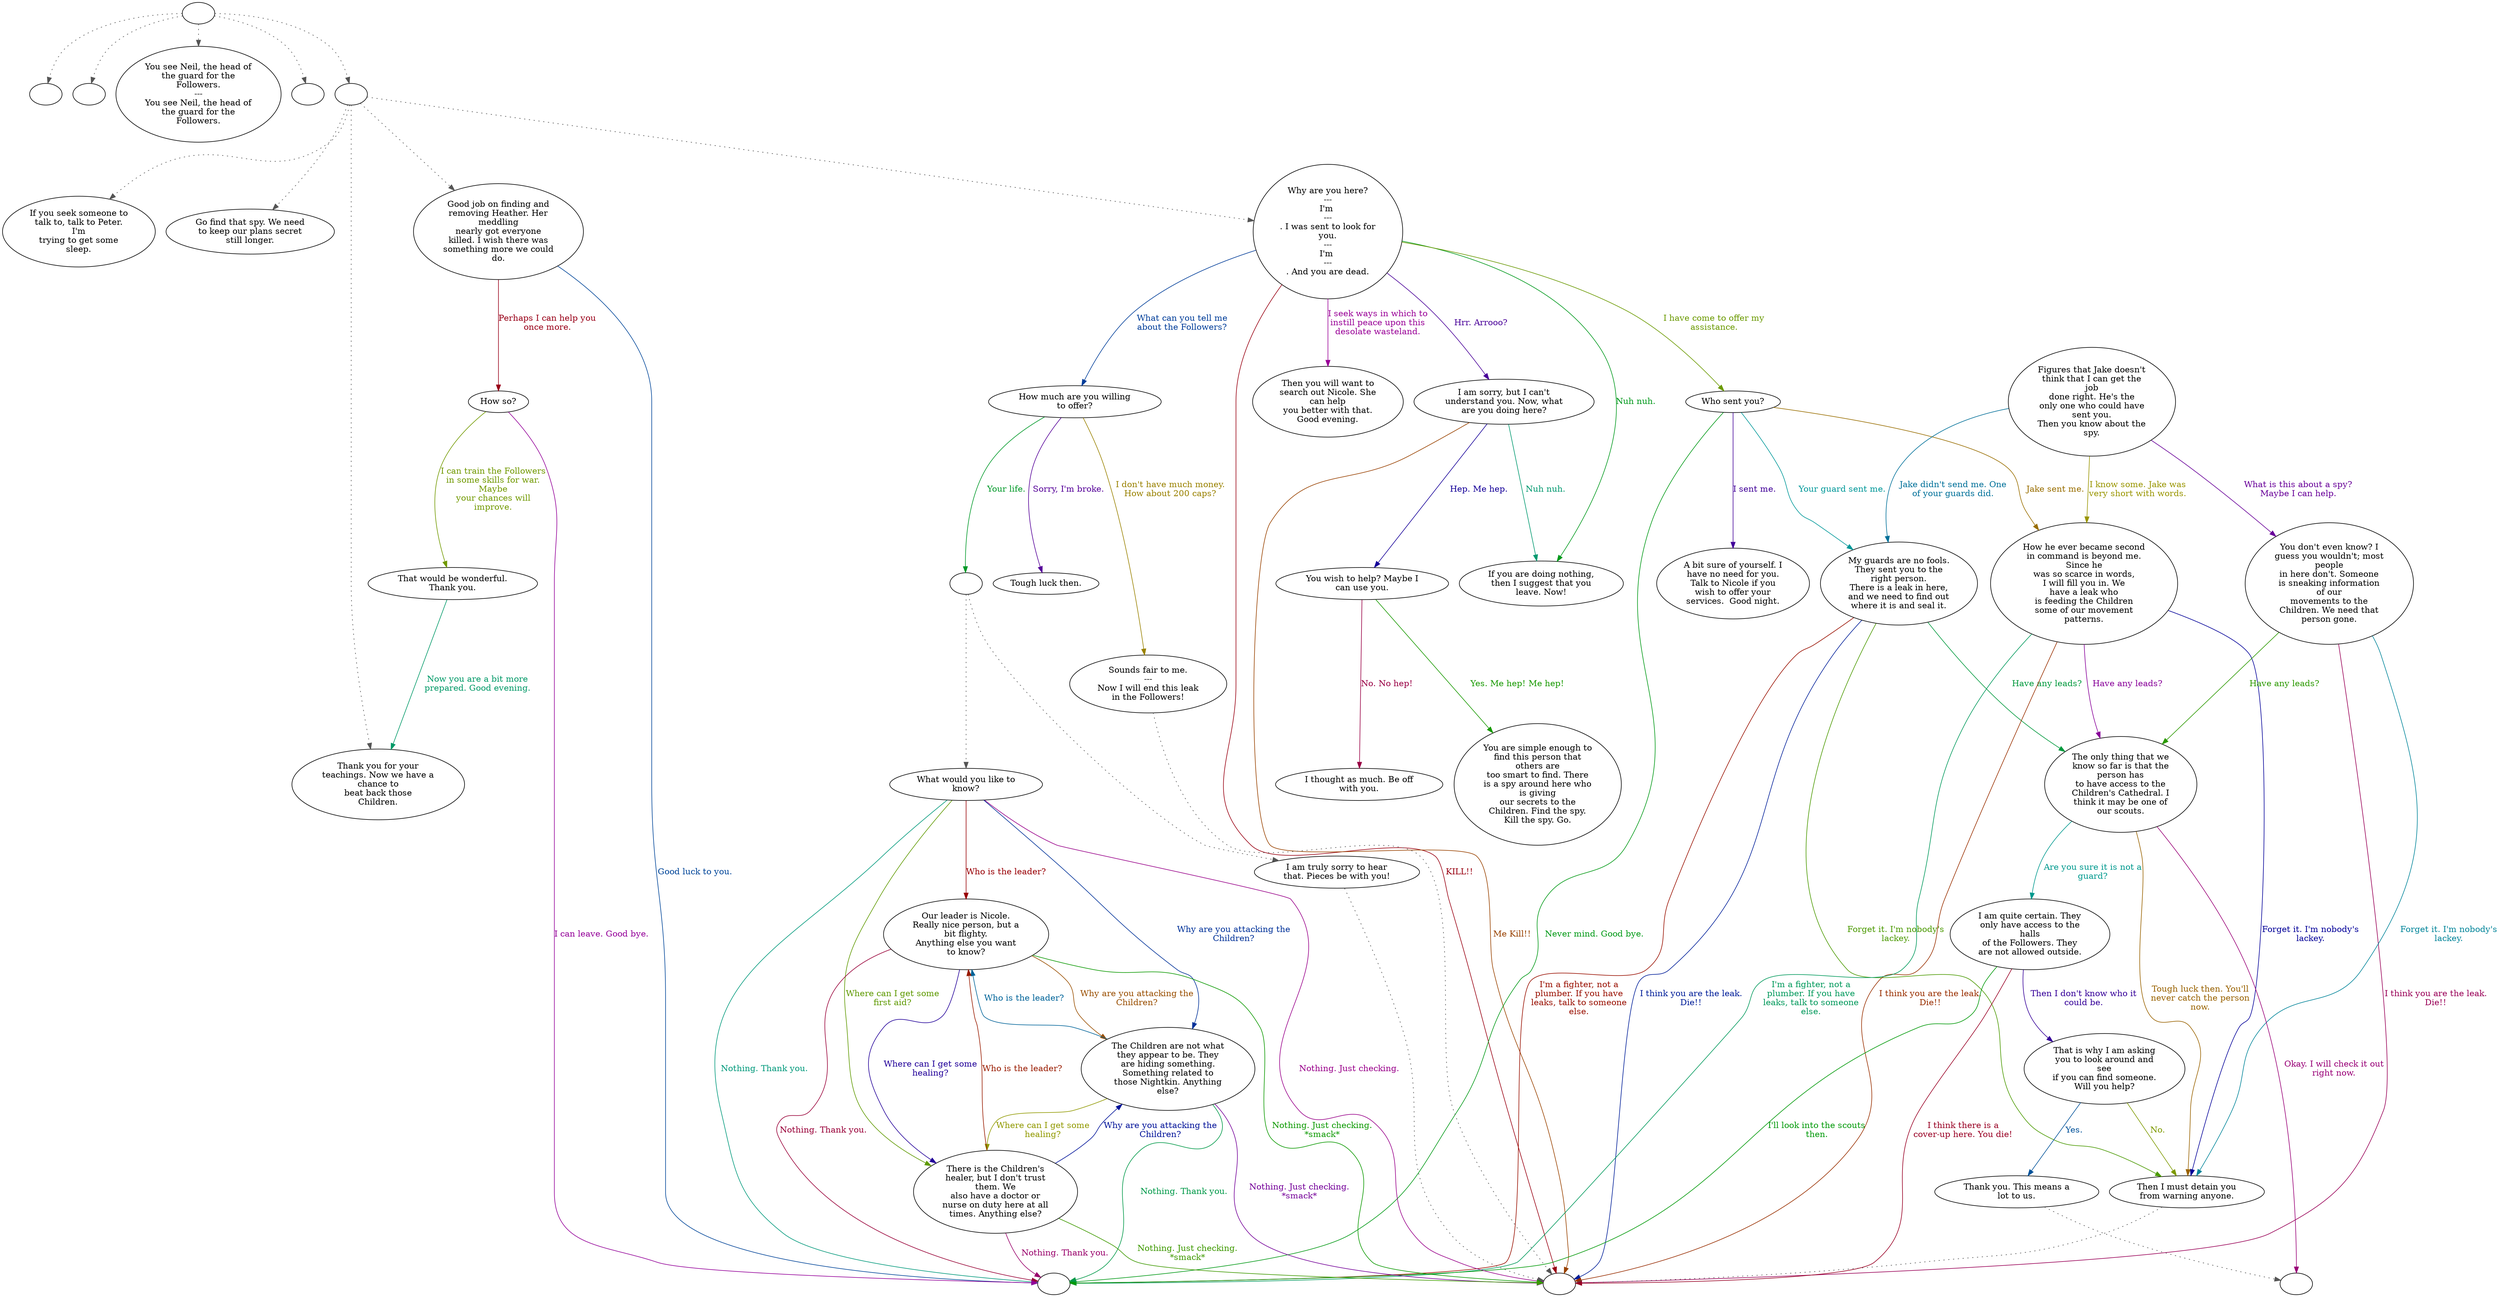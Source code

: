 digraph NEIL {
  "start" [style=filled       fillcolor="#FFFFFF"       color="#000000"]
  "start" -> "critter_p_proc" [style=dotted color="#555555"]
  "start" -> "destroy_p_proc" [style=dotted color="#555555"]
  "start" -> "look_at_p_proc" [style=dotted color="#555555"]
  "start" -> "pickup_p_proc" [style=dotted color="#555555"]
  "start" -> "talk_p_proc" [style=dotted color="#555555"]
  "start" [label=""]
  "critter_p_proc" [style=filled       fillcolor="#FFFFFF"       color="#000000"]
  "critter_p_proc" [label=""]
  "destroy_p_proc" [style=filled       fillcolor="#FFFFFF"       color="#000000"]
  "destroy_p_proc" [label=""]
  "look_at_p_proc" [style=filled       fillcolor="#FFFFFF"       color="#000000"]
  "look_at_p_proc" [label="You see Neil, the head of\nthe guard for the\nFollowers.\n---\nYou see Neil, the head of\nthe guard for the\nFollowers."]
  "pickup_p_proc" [style=filled       fillcolor="#FFFFFF"       color="#000000"]
  "pickup_p_proc" [label=""]
  "talk_p_proc" [style=filled       fillcolor="#FFFFFF"       color="#000000"]
  "talk_p_proc" -> "Neil00" [style=dotted color="#555555"]
  "talk_p_proc" -> "Neil27" [style=dotted color="#555555"]
  "talk_p_proc" -> "Neil28" [style=dotted color="#555555"]
  "talk_p_proc" -> "Neil31" [style=dotted color="#555555"]
  "talk_p_proc" -> "Neil01" [style=dotted color="#555555"]
  "talk_p_proc" [label=""]
  "Neil00" [style=filled       fillcolor="#FFFFFF"       color="#000000"]
  "Neil00" [label="If you seek someone to\ntalk to, talk to Peter.\nI'm\ntrying to get some\nsleep."]
  "Neil01" [style=filled       fillcolor="#FFFFFF"       color="#000000"]
  "Neil01" [label="Why are you here?\n---\nI'm \n---\n. I was sent to look for\nyou.\n---\nI'm \n---\n. And you are dead."]
  "Neil01" -> "Neil02" [label="Hrr. Arrooo?" color="#490099" fontcolor="#490099"]
  "Neil01" -> "Neil03" [label="Nuh nuh." color="#00991C" fontcolor="#00991C"]
  "Neil01" -> "NeilCombat" [label="KILL!!" color="#990011" fontcolor="#990011"]
  "Neil01" -> "Neil16" [label="What can you tell me\nabout the Followers?" color="#003D99" fontcolor="#003D99"]
  "Neil01" -> "Neil24" [label="I have come to offer my\nassistance." color="#6A9900" fontcolor="#6A9900"]
  "Neil01" -> "Neil26" [label="I seek ways in which to\ninstill peace upon this\ndesolate wasteland." color="#990097" fontcolor="#990097"]
  "Neil02" [style=filled       fillcolor="#FFFFFF"       color="#000000"]
  "Neil02" [label="I am sorry, but I can't\nunderstand you. Now, what\nare you doing here?"]
  "Neil02" -> "Neil03" [label="Nuh nuh." color="#00996F" fontcolor="#00996F"]
  "Neil02" -> "NeilCombat" [label="Me Kill!!" color="#994200" fontcolor="#994200"]
  "Neil02" -> "Neil04" [label="Hep. Me hep." color="#150099" fontcolor="#150099"]
  "Neil03" [style=filled       fillcolor="#FFFFFF"       color="#000000"]
  "Neil03" [label="If you are doing nothing,\nthen I suggest that you\nleave. Now!"]
  "Neil04" [style=filled       fillcolor="#FFFFFF"       color="#000000"]
  "Neil04" [label="You wish to help? Maybe I\ncan use you."]
  "Neil04" -> "Neil05" [label="Yes. Me hep! Me hep!" color="#179900" fontcolor="#179900"]
  "Neil04" -> "Neil06" [label="No. No hep!" color="#990044" fontcolor="#990044"]
  "Neil05" [style=filled       fillcolor="#FFFFFF"       color="#000000"]
  "Neil05" [label="You are simple enough to\nfind this person that\nothers are\ntoo smart to find. There\nis a spy around here who\nis giving\nour secrets to the\nChildren. Find the spy.\nKill the spy. Go."]
  "Neil06" [style=filled       fillcolor="#FFFFFF"       color="#000000"]
  "Neil06" [label="I thought as much. Be off\nwith you."]
  "Neil07" [style=filled       fillcolor="#FFFFFF"       color="#000000"]
  "Neil07" [label="Figures that Jake doesn't\nthink that I can get the\njob\ndone right. He's the\nonly one who could have\nsent you.\nThen you know about the\nspy."]
  "Neil07" -> "Neil08" [label="Jake didn't send me. One\nof your guards did." color="#007099" fontcolor="#007099"]
  "Neil07" -> "Neil14" [label="I know some. Jake was\nvery short with words." color="#999500" fontcolor="#999500"]
  "Neil07" -> "Neil15" [label="What is this about a spy?\nMaybe I can help." color="#680099" fontcolor="#680099"]
  "Neil08" [style=filled       fillcolor="#FFFFFF"       color="#000000"]
  "Neil08" [label="My guards are no fools.\nThey sent you to the\nright person.\nThere is a leak in here,\nand we need to find out\nwhere it is and seal it."]
  "Neil08" -> "Neil09" [label="Have any leads?" color="#00993C" fontcolor="#00993C"]
  "Neil08" -> "NeilEnd" [label="I'm a fighter, not a\nplumber. If you have\nleaks, talk to someone\nelse." color="#990F00" fontcolor="#990F00"]
  "Neil08" -> "NeilCombat" [label="I think you are the leak.\nDie!!" color="#001E99" fontcolor="#001E99"]
  "Neil08" -> "Neil13" [label="Forget it. I'm nobody's\nlackey." color="#4A9900" fontcolor="#4A9900"]
  "Neil09" [style=filled       fillcolor="#FFFFFF"       color="#000000"]
  "Neil09" [label="The only thing that we\nknow so far is that the\nperson has\nto have access to the\nChildren's Cathedral. I\nthink it may be one of\nour scouts."]
  "Neil09" -> "NeilQuest" [label="Okay. I will check it out\nright now." color="#990077" fontcolor="#990077"]
  "Neil09" -> "Neil10" [label="Are you sure it is not a\nguard?" color="#00998E" fontcolor="#00998E"]
  "Neil09" -> "Neil13" [label="Tough luck then. You'll\nnever catch the person\nnow." color="#996200" fontcolor="#996200"]
  "Neil10" [style=filled       fillcolor="#FFFFFF"       color="#000000"]
  "Neil10" [label="I am quite certain. They\nonly have access to the\nhalls\nof the Followers. They\nare not allowed outside."]
  "Neil10" -> "Neil11" [label="Then I don't know who it\ncould be." color="#350099" fontcolor="#350099"]
  "Neil10" -> "NeilEnd" [label="I'll look into the scouts\nthen." color="#009908" fontcolor="#009908"]
  "Neil10" -> "NeilCombat" [label="I think there is a\ncover-up here. You die!" color="#990024" fontcolor="#990024"]
  "Neil11" [style=filled       fillcolor="#FFFFFF"       color="#000000"]
  "Neil11" [label="That is why I am asking\nyou to look around and\nsee\nif you can find someone.\nWill you help?"]
  "Neil11" -> "Neil12" [label="Yes." color="#005199" fontcolor="#005199"]
  "Neil11" -> "Neil13" [label="No." color="#7D9900" fontcolor="#7D9900"]
  "Neil12" [style=filled       fillcolor="#FFFFFF"       color="#000000"]
  "Neil12" -> "NeilQuest" [style=dotted color="#555555"]
  "Neil12" [label="Thank you. This means a\nlot to us."]
  "Neil13" [style=filled       fillcolor="#FFFFFF"       color="#000000"]
  "Neil13" -> "NeilCombat" [style=dotted color="#555555"]
  "Neil13" [label="Then I must detain you\nfrom warning anyone."]
  "Neil14" [style=filled       fillcolor="#FFFFFF"       color="#000000"]
  "Neil14" [label="How he ever became second\nin command is beyond me.\nSince he\nwas so scarce in words,\nI will fill you in. We\nhave a leak who\nis feeding the Children\nsome of our movement\npatterns."]
  "Neil14" -> "Neil09" [label="Have any leads?" color="#880099" fontcolor="#880099"]
  "Neil14" -> "NeilEnd" [label="I'm a fighter, not a\nplumber. If you have\nleaks, talk to someone\nelse." color="#00995B" fontcolor="#00995B"]
  "Neil14" -> "NeilCombat" [label="I think you are the leak.\nDie!!" color="#992F00" fontcolor="#992F00"]
  "Neil14" -> "Neil13" [label="Forget it. I'm nobody's\nlackey." color="#020099" fontcolor="#020099"]
  "Neil15" [style=filled       fillcolor="#FFFFFF"       color="#000000"]
  "Neil15" [label="You don't even know? I\nguess you wouldn't; most\npeople\nin here don't. Someone\nis sneaking information\nof our\nmovements to the\nChildren. We need that\nperson gone."]
  "Neil15" -> "Neil09" [label="Have any leads?" color="#2B9900" fontcolor="#2B9900"]
  "Neil15" -> "NeilCombat" [label="I think you are the leak.\nDie!!" color="#990057" fontcolor="#990057"]
  "Neil15" -> "Neil13" [label="Forget it. I'm nobody's\nlackey." color="#008499" fontcolor="#008499"]
  "Neil16" [style=filled       fillcolor="#FFFFFF"       color="#000000"]
  "Neil16" [label="How much are you willing\nto offer?"]
  "Neil16" -> "Neil17" [label="I don't have much money.\nHow about 200 caps?" color="#998100" fontcolor="#998100"]
  "Neil16" -> "Neil18" [label="Sorry, I'm broke." color="#550099" fontcolor="#550099"]
  "Neil16" -> "Neil16a" [label="Your life." color="#009928" fontcolor="#009928"]
  "Neil16a" [style=filled       fillcolor="#FFFFFF"       color="#000000"]
  "Neil16a" -> "Neil19" [style=dotted color="#555555"]
  "Neil16a" -> "Neil23" [style=dotted color="#555555"]
  "Neil16a" [label=""]
  "Neil17" [style=filled       fillcolor="#FFFFFF"       color="#000000"]
  "Neil17" -> "NeilCombat" [style=dotted color="#555555"]
  "Neil17" [label="Sounds fair to me.\n---\nNow I will end this leak\nin the Followers!"]
  "Neil18" [style=filled       fillcolor="#FFFFFF"       color="#000000"]
  "Neil18" [label="Tough luck then."]
  "Neil19" [style=filled       fillcolor="#FFFFFF"       color="#000000"]
  "Neil19" [label="What would you like to\nknow?"]
  "Neil19" -> "Neil20" [label="Who is the leader?" color="#990005" fontcolor="#990005"]
  "Neil19" -> "Neil21" [label="Why are you attacking the\nChildren?" color="#003199" fontcolor="#003199"]
  "Neil19" -> "Neil22" [label="Where can I get some\nfirst aid?" color="#5E9900" fontcolor="#5E9900"]
  "Neil19" -> "NeilCombat" [label="Nothing. Just checking." color="#99008A" fontcolor="#99008A"]
  "Neil19" -> "NeilEnd" [label="Nothing. Thank you." color="#00997B" fontcolor="#00997B"]
  "Neil20" [style=filled       fillcolor="#FFFFFF"       color="#000000"]
  "Neil20" [label="Our leader is Nicole.\nReally nice person, but a\nbit flighty.\nAnything else you want\nto know?"]
  "Neil20" -> "Neil21" [label="Why are you attacking the\nChildren?" color="#994E00" fontcolor="#994E00"]
  "Neil20" -> "Neil22" [label="Where can I get some\nhealing?" color="#220099" fontcolor="#220099"]
  "Neil20" -> "NeilCombat" [label="Nothing. Just checking.\n*smack*" color="#0B9900" fontcolor="#0B9900"]
  "Neil20" -> "NeilEnd" [label="Nothing. Thank you." color="#990038" fontcolor="#990038"]
  "Neil21" [style=filled       fillcolor="#FFFFFF"       color="#000000"]
  "Neil21" [label="The Children are not what\nthey appear to be. They\nare hiding something.\nSomething related to\nthose Nightkin. Anything\nelse?"]
  "Neil21" -> "Neil20" [label="Who is the leader?" color="#006499" fontcolor="#006499"]
  "Neil21" -> "Neil22" [label="Where can I get some\nhealing?" color="#919900" fontcolor="#919900"]
  "Neil21" -> "NeilCombat" [label="Nothing. Just checking.\n*smack*" color="#740099" fontcolor="#740099"]
  "Neil21" -> "NeilEnd" [label="Nothing. Thank you." color="#009948" fontcolor="#009948"]
  "Neil22" [style=filled       fillcolor="#FFFFFF"       color="#000000"]
  "Neil22" [label="There is the Children's\nhealer, but I don't trust\nthem. We\nalso have a doctor or\nnurse on duty here at all\ntimes. Anything else?"]
  "Neil22" -> "Neil20" [label="Who is the leader?" color="#991B00" fontcolor="#991B00"]
  "Neil22" -> "Neil21" [label="Why are you attacking the\nChildren?" color="#001299" fontcolor="#001299"]
  "Neil22" -> "NeilCombat" [label="Nothing. Just checking.\n*smack*" color="#3E9900" fontcolor="#3E9900"]
  "Neil22" -> "NeilEnd" [label="Nothing. Thank you." color="#99006B" fontcolor="#99006B"]
  "Neil23" [style=filled       fillcolor="#FFFFFF"       color="#000000"]
  "Neil23" -> "NeilCombat" [style=dotted color="#555555"]
  "Neil23" [label="I am truly sorry to hear\nthat. Pieces be with you!"]
  "Neil24" [style=filled       fillcolor="#FFFFFF"       color="#000000"]
  "Neil24" [label="Who sent you?"]
  "Neil24" -> "Neil08" [label="Your guard sent me." color="#009899" fontcolor="#009899"]
  "Neil24" -> "Neil14" [label="Jake sent me." color="#996E00" fontcolor="#996E00"]
  "Neil24" -> "Neil25" [label="I sent me." color="#410099" fontcolor="#410099"]
  "Neil24" -> "NeilEnd" [label="Never mind. Good bye." color="#009915" fontcolor="#009915"]
  "Neil25" [style=filled       fillcolor="#FFFFFF"       color="#000000"]
  "Neil25" [label="A bit sure of yourself. I\nhave no need for you.\nTalk to Nicole if you\nwish to offer your\nservices.  Good night."]
  "Neil26" [style=filled       fillcolor="#FFFFFF"       color="#000000"]
  "Neil26" [label="Then you will want to\nsearch out Nicole. She\ncan help\nyou better with that.\nGood evening."]
  "Neil27" [style=filled       fillcolor="#FFFFFF"       color="#000000"]
  "Neil27" [label="Go find that spy. We need\nto keep our plans secret\nstill longer."]
  "Neil28" [style=filled       fillcolor="#FFFFFF"       color="#000000"]
  "Neil28" [label="Good job on finding and\nremoving Heather. Her\nmeddling\nnearly got everyone\nkilled. I wish there was\nsomething more we could\ndo."]
  "Neil28" -> "Neil29" [label="Perhaps I can help you\nonce more." color="#990018" fontcolor="#990018"]
  "Neil28" -> "NeilEnd" [label="Good luck to you." color="#004599" fontcolor="#004599"]
  "Neil29" [style=filled       fillcolor="#FFFFFF"       color="#000000"]
  "Neil29" [label="How so?"]
  "Neil29" -> "Neil30" [label="I can train the Followers\nin some skills for war.\nMaybe\nyour chances will\nimprove." color="#719900" fontcolor="#719900"]
  "Neil29" -> "NeilEnd" [label="I can leave. Good bye." color="#940099" fontcolor="#940099"]
  "Neil30" [style=filled       fillcolor="#FFFFFF"       color="#000000"]
  "Neil30" [label="That would be wonderful.\nThank you."]
  "Neil30" -> "Neil31" [label="Now you are a bit more\nprepared. Good evening." color="#009967" fontcolor="#009967"]
  "Neil31" [style=filled       fillcolor="#FFFFFF"       color="#000000"]
  "Neil31" [label="Thank you for your\nteachings. Now we have a\nchance to\nbeat back those\nChildren."]
  "NeilQuest" [style=filled       fillcolor="#FFFFFF"       color="#000000"]
  "NeilQuest" [label=""]
  "NeilCombat" [style=filled       fillcolor="#FFFFFF"       color="#000000"]
  "NeilCombat" [label=""]
  "NeilEnd" [style=filled       fillcolor="#FFFFFF"       color="#000000"]
  "NeilEnd" [label=""]
}
